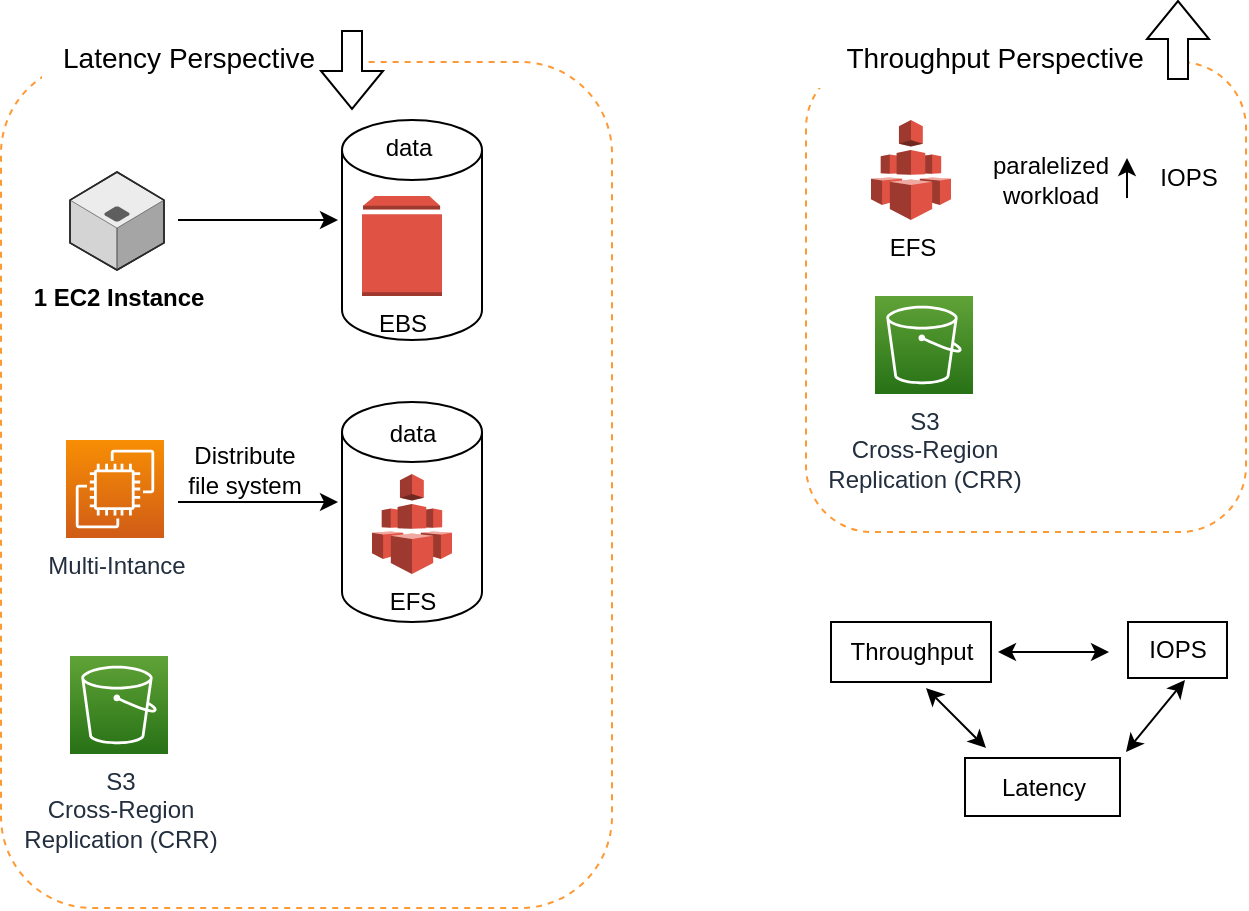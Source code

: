 <mxfile version="20.1.1" type="github">
  <diagram id="kIoTJigd17jcXSedqa5y" name="Page-1">
    <mxGraphModel dx="1251" dy="735" grid="1" gridSize="10" guides="1" tooltips="1" connect="1" arrows="1" fold="1" page="1" pageScale="1" pageWidth="827" pageHeight="583" math="0" shadow="0">
      <root>
        <mxCell id="0" />
        <mxCell id="1" parent="0" />
        <mxCell id="Yfh0fbWAulzb7TDboo-i-1" value="" style="rounded=1;whiteSpace=wrap;html=1;fillColor=none;strokeColor=#FF9933;dashed=1;" vertex="1" parent="1">
          <mxGeometry x="77.5" y="55" width="305.5" height="423" as="geometry" />
        </mxCell>
        <mxCell id="Yfh0fbWAulzb7TDboo-i-3" value="&lt;br&gt;" style="shape=cylinder3;whiteSpace=wrap;html=1;boundedLbl=1;backgroundOutline=1;size=15;fontSize=12;fillColor=none;" vertex="1" parent="1">
          <mxGeometry x="248" y="84" width="70" height="110" as="geometry" />
        </mxCell>
        <mxCell id="Yfh0fbWAulzb7TDboo-i-4" value="" style="endArrow=classic;html=1;rounded=0;fontSize=12;" edge="1" parent="1">
          <mxGeometry width="50" height="50" relative="1" as="geometry">
            <mxPoint x="166" y="134" as="sourcePoint" />
            <mxPoint x="246" y="134" as="targetPoint" />
          </mxGeometry>
        </mxCell>
        <mxCell id="Yfh0fbWAulzb7TDboo-i-6" value="EBS" style="outlineConnect=0;dashed=0;verticalLabelPosition=bottom;verticalAlign=top;align=center;html=1;shape=mxgraph.aws3.volume;fillColor=#E05243;gradientColor=none;fontSize=12;" vertex="1" parent="1">
          <mxGeometry x="258" y="122" width="40" height="50" as="geometry" />
        </mxCell>
        <mxCell id="Yfh0fbWAulzb7TDboo-i-7" value="&lt;b&gt;1 EC2 Instance&lt;/b&gt;" style="verticalLabelPosition=bottom;html=1;verticalAlign=top;strokeWidth=1;align=center;outlineConnect=0;dashed=0;outlineConnect=0;shape=mxgraph.aws3d.application_server;fillColor=#ECECEC;strokeColor=#5E5E5E;fontSize=12;" vertex="1" parent="1">
          <mxGeometry x="112" y="110" width="47" height="49" as="geometry" />
        </mxCell>
        <mxCell id="Yfh0fbWAulzb7TDboo-i-8" value="Multi-Intance" style="sketch=0;points=[[0,0,0],[0.25,0,0],[0.5,0,0],[0.75,0,0],[1,0,0],[0,1,0],[0.25,1,0],[0.5,1,0],[0.75,1,0],[1,1,0],[0,0.25,0],[0,0.5,0],[0,0.75,0],[1,0.25,0],[1,0.5,0],[1,0.75,0]];outlineConnect=0;fontColor=#232F3E;gradientColor=#F78E04;gradientDirection=north;fillColor=#D05C17;strokeColor=#ffffff;dashed=0;verticalLabelPosition=bottom;verticalAlign=top;align=center;html=1;fontSize=12;fontStyle=0;aspect=fixed;shape=mxgraph.aws4.resourceIcon;resIcon=mxgraph.aws4.ec2;" vertex="1" parent="1">
          <mxGeometry x="110" y="244" width="49" height="49" as="geometry" />
        </mxCell>
        <mxCell id="Yfh0fbWAulzb7TDboo-i-9" value="data" style="text;html=1;align=center;verticalAlign=middle;resizable=0;points=[];autosize=1;strokeColor=none;fillColor=none;fontSize=12;" vertex="1" parent="1">
          <mxGeometry x="256" y="83" width="50" height="30" as="geometry" />
        </mxCell>
        <mxCell id="Yfh0fbWAulzb7TDboo-i-10" value="&lt;br&gt;" style="shape=cylinder3;whiteSpace=wrap;html=1;boundedLbl=1;backgroundOutline=1;size=15;fontSize=12;fillColor=none;" vertex="1" parent="1">
          <mxGeometry x="248" y="225" width="70" height="110" as="geometry" />
        </mxCell>
        <mxCell id="Yfh0fbWAulzb7TDboo-i-11" value="" style="endArrow=classic;html=1;rounded=0;fontSize=12;" edge="1" parent="1">
          <mxGeometry width="50" height="50" relative="1" as="geometry">
            <mxPoint x="166" y="275" as="sourcePoint" />
            <mxPoint x="246" y="275" as="targetPoint" />
          </mxGeometry>
        </mxCell>
        <mxCell id="Yfh0fbWAulzb7TDboo-i-13" value="data" style="text;html=1;align=center;verticalAlign=middle;resizable=0;points=[];autosize=1;strokeColor=none;fillColor=none;fontSize=12;" vertex="1" parent="1">
          <mxGeometry x="258" y="226" width="50" height="30" as="geometry" />
        </mxCell>
        <mxCell id="Yfh0fbWAulzb7TDboo-i-14" value="EFS" style="outlineConnect=0;dashed=0;verticalLabelPosition=bottom;verticalAlign=top;align=center;html=1;shape=mxgraph.aws3.efs;fillColor=#E05243;gradientColor=none;fontSize=12;" vertex="1" parent="1">
          <mxGeometry x="263" y="261" width="40" height="50" as="geometry" />
        </mxCell>
        <mxCell id="Yfh0fbWAulzb7TDboo-i-16" value="Distribute&lt;br&gt;file system" style="text;html=1;align=center;verticalAlign=middle;resizable=0;points=[];autosize=1;strokeColor=none;fillColor=none;fontSize=12;" vertex="1" parent="1">
          <mxGeometry x="159" y="239" width="80" height="40" as="geometry" />
        </mxCell>
        <mxCell id="Yfh0fbWAulzb7TDboo-i-17" value="&lt;span style=&quot;font-size: 14px;&quot;&gt;Latency&amp;nbsp;&lt;/span&gt;&lt;span style=&quot;font-size: 14px;&quot;&gt;Perspective&amp;nbsp;&lt;br&gt;&lt;/span&gt;" style="text;html=1;align=center;verticalAlign=middle;resizable=0;points=[];autosize=1;strokeColor=none;fillColor=#FFFFFF;fontSize=12;" vertex="1" parent="1">
          <mxGeometry x="98" y="38" width="150" height="30" as="geometry" />
        </mxCell>
        <mxCell id="Yfh0fbWAulzb7TDboo-i-18" value="S3&lt;br&gt;Cross-Region &lt;br&gt;Replication (CRR)" style="sketch=0;points=[[0,0,0],[0.25,0,0],[0.5,0,0],[0.75,0,0],[1,0,0],[0,1,0],[0.25,1,0],[0.5,1,0],[0.75,1,0],[1,1,0],[0,0.25,0],[0,0.5,0],[0,0.75,0],[1,0.25,0],[1,0.5,0],[1,0.75,0]];outlineConnect=0;fontColor=#232F3E;gradientColor=#60A337;gradientDirection=north;fillColor=#277116;strokeColor=#ffffff;dashed=0;verticalLabelPosition=bottom;verticalAlign=top;align=center;html=1;fontSize=12;fontStyle=0;aspect=fixed;shape=mxgraph.aws4.resourceIcon;resIcon=mxgraph.aws4.s3;" vertex="1" parent="1">
          <mxGeometry x="112" y="352" width="49" height="49" as="geometry" />
        </mxCell>
        <mxCell id="Yfh0fbWAulzb7TDboo-i-19" value="" style="shape=flexArrow;endArrow=classic;html=1;rounded=0;fontSize=12;fillColor=default;" edge="1" parent="1">
          <mxGeometry width="50" height="50" relative="1" as="geometry">
            <mxPoint x="253" y="39" as="sourcePoint" />
            <mxPoint x="253" y="79" as="targetPoint" />
          </mxGeometry>
        </mxCell>
        <mxCell id="Yfh0fbWAulzb7TDboo-i-20" value="" style="rounded=1;whiteSpace=wrap;html=1;fillColor=none;strokeColor=#FF9933;dashed=1;" vertex="1" parent="1">
          <mxGeometry x="480" y="55" width="220" height="235" as="geometry" />
        </mxCell>
        <mxCell id="Yfh0fbWAulzb7TDboo-i-30" value="EFS" style="outlineConnect=0;dashed=0;verticalLabelPosition=bottom;verticalAlign=top;align=center;html=1;shape=mxgraph.aws3.efs;fillColor=#E05243;gradientColor=none;fontSize=12;" vertex="1" parent="1">
          <mxGeometry x="512.5" y="84" width="40" height="50" as="geometry" />
        </mxCell>
        <mxCell id="Yfh0fbWAulzb7TDboo-i-32" value="&lt;span style=&quot;font-size: 14px;&quot;&gt;Throughput Perspective&amp;nbsp;&lt;/span&gt;" style="text;html=1;align=center;verticalAlign=middle;resizable=0;points=[];autosize=1;strokeColor=none;fillColor=#FFFFFF;fontSize=12;" vertex="1" parent="1">
          <mxGeometry x="485.5" y="38" width="180" height="30" as="geometry" />
        </mxCell>
        <mxCell id="Yfh0fbWAulzb7TDboo-i-33" value="S3&lt;br&gt;Cross-Region &lt;br&gt;Replication (CRR)" style="sketch=0;points=[[0,0,0],[0.25,0,0],[0.5,0,0],[0.75,0,0],[1,0,0],[0,1,0],[0.25,1,0],[0.5,1,0],[0.75,1,0],[1,1,0],[0,0.25,0],[0,0.5,0],[0,0.75,0],[1,0.25,0],[1,0.5,0],[1,0.75,0]];outlineConnect=0;fontColor=#232F3E;gradientColor=#60A337;gradientDirection=north;fillColor=#277116;strokeColor=#ffffff;dashed=0;verticalLabelPosition=bottom;verticalAlign=top;align=center;html=1;fontSize=12;fontStyle=0;aspect=fixed;shape=mxgraph.aws4.resourceIcon;resIcon=mxgraph.aws4.s3;" vertex="1" parent="1">
          <mxGeometry x="514.5" y="172" width="49" height="49" as="geometry" />
        </mxCell>
        <mxCell id="Yfh0fbWAulzb7TDboo-i-36" value="paralelized&lt;br&gt;workload" style="text;html=1;align=center;verticalAlign=middle;resizable=0;points=[];autosize=1;strokeColor=none;fillColor=none;fontSize=12;" vertex="1" parent="1">
          <mxGeometry x="561.5" y="94" width="80" height="40" as="geometry" />
        </mxCell>
        <mxCell id="Yfh0fbWAulzb7TDboo-i-39" value="" style="group" vertex="1" connectable="0" parent="1">
          <mxGeometry x="640.5" y="98" width="55" height="30" as="geometry" />
        </mxCell>
        <mxCell id="Yfh0fbWAulzb7TDboo-i-37" value="" style="endArrow=classic;html=1;rounded=0;fontSize=12;fillColor=default;" edge="1" parent="Yfh0fbWAulzb7TDboo-i-39">
          <mxGeometry width="50" height="50" relative="1" as="geometry">
            <mxPoint y="25" as="sourcePoint" />
            <mxPoint y="5" as="targetPoint" />
          </mxGeometry>
        </mxCell>
        <mxCell id="Yfh0fbWAulzb7TDboo-i-38" value="IOPS" style="text;html=1;align=center;verticalAlign=middle;resizable=0;points=[];autosize=1;strokeColor=none;fillColor=none;fontSize=12;" vertex="1" parent="Yfh0fbWAulzb7TDboo-i-39">
          <mxGeometry x="5" width="50" height="30" as="geometry" />
        </mxCell>
        <mxCell id="Yfh0fbWAulzb7TDboo-i-40" value="" style="shape=flexArrow;endArrow=classic;html=1;rounded=0;fontSize=12;fillColor=default;" edge="1" parent="1">
          <mxGeometry width="50" height="50" relative="1" as="geometry">
            <mxPoint x="666" y="64" as="sourcePoint" />
            <mxPoint x="666" y="24" as="targetPoint" />
          </mxGeometry>
        </mxCell>
        <mxCell id="Yfh0fbWAulzb7TDboo-i-41" value="&lt;font style=&quot;font-size: 12px;&quot;&gt;Throughput&lt;/font&gt;" style="rounded=0;whiteSpace=wrap;html=1;fontSize=12;strokeColor=#000000;fillColor=none;" vertex="1" parent="1">
          <mxGeometry x="492.5" y="335" width="80" height="30" as="geometry" />
        </mxCell>
        <mxCell id="Yfh0fbWAulzb7TDboo-i-42" value="IOPS" style="rounded=0;whiteSpace=wrap;html=1;fontSize=12;strokeColor=#000000;fillColor=none;" vertex="1" parent="1">
          <mxGeometry x="641" y="335" width="49.5" height="28" as="geometry" />
        </mxCell>
        <mxCell id="Yfh0fbWAulzb7TDboo-i-44" value="Latency" style="rounded=0;whiteSpace=wrap;html=1;fontSize=12;strokeColor=#000000;fillColor=none;" vertex="1" parent="1">
          <mxGeometry x="559.5" y="403" width="77.5" height="29" as="geometry" />
        </mxCell>
        <mxCell id="Yfh0fbWAulzb7TDboo-i-45" value="" style="endArrow=classic;startArrow=classic;html=1;rounded=0;fontSize=12;fillColor=default;" edge="1" parent="1">
          <mxGeometry width="50" height="50" relative="1" as="geometry">
            <mxPoint x="540" y="368" as="sourcePoint" />
            <mxPoint x="570" y="398" as="targetPoint" />
          </mxGeometry>
        </mxCell>
        <mxCell id="Yfh0fbWAulzb7TDboo-i-46" value="" style="endArrow=classic;startArrow=classic;html=1;rounded=0;fontSize=12;fillColor=default;" edge="1" parent="1">
          <mxGeometry width="50" height="50" relative="1" as="geometry">
            <mxPoint x="576" y="350" as="sourcePoint" />
            <mxPoint x="631.5" y="350" as="targetPoint" />
          </mxGeometry>
        </mxCell>
        <mxCell id="Yfh0fbWAulzb7TDboo-i-47" value="" style="endArrow=classic;startArrow=classic;html=1;rounded=0;fontSize=12;fillColor=default;" edge="1" parent="1">
          <mxGeometry width="50" height="50" relative="1" as="geometry">
            <mxPoint x="640" y="400" as="sourcePoint" />
            <mxPoint x="669.5" y="364" as="targetPoint" />
          </mxGeometry>
        </mxCell>
      </root>
    </mxGraphModel>
  </diagram>
</mxfile>
